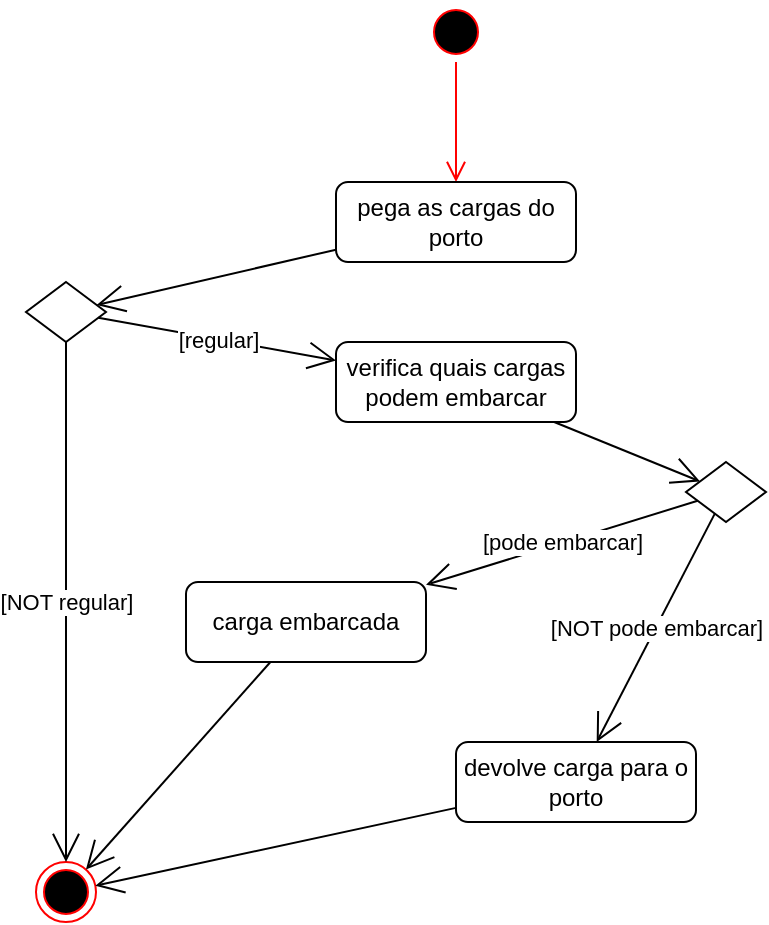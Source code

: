 <mxfile version="20.6.2" type="device"><diagram name="Page-1" id="0783ab3e-0a74-02c8-0abd-f7b4e66b4bec"><mxGraphModel dx="868" dy="530" grid="1" gridSize="10" guides="1" tooltips="1" connect="1" arrows="1" fold="1" page="1" pageScale="1" pageWidth="850" pageHeight="1100" background="none" math="0" shadow="0"><root><mxCell id="0"/><mxCell id="1" parent="0"/><mxCell id="DvEcgO_xkPTAWVNTl7DA-1" value="" style="ellipse;html=1;shape=startState;fillColor=#000000;strokeColor=#ff0000;" parent="1" vertex="1"><mxGeometry x="410" y="320" width="30" height="30" as="geometry"/></mxCell><mxCell id="DvEcgO_xkPTAWVNTl7DA-2" value="" style="edgeStyle=orthogonalEdgeStyle;html=1;verticalAlign=bottom;endArrow=open;endSize=8;strokeColor=#ff0000;rounded=0;" parent="1" source="DvEcgO_xkPTAWVNTl7DA-1" target="DvEcgO_xkPTAWVNTl7DA-3" edge="1"><mxGeometry relative="1" as="geometry"><mxPoint x="425" y="410" as="targetPoint"/></mxGeometry></mxCell><mxCell id="DvEcgO_xkPTAWVNTl7DA-3" value="pega as cargas do porto" style="rounded=1;whiteSpace=wrap;html=1;" parent="1" vertex="1"><mxGeometry x="365" y="410" width="120" height="40" as="geometry"/></mxCell><mxCell id="DvEcgO_xkPTAWVNTl7DA-4" value="verifica quais cargas podem embarcar" style="rounded=1;whiteSpace=wrap;html=1;" parent="1" vertex="1"><mxGeometry x="365" y="490" width="120" height="40" as="geometry"/></mxCell><mxCell id="DvEcgO_xkPTAWVNTl7DA-6" value="carga embarcada" style="rounded=1;whiteSpace=wrap;html=1;" parent="1" vertex="1"><mxGeometry x="290" y="610" width="120" height="40" as="geometry"/></mxCell><mxCell id="DvEcgO_xkPTAWVNTl7DA-8" value="" style="rhombus;whiteSpace=wrap;html=1;" parent="1" vertex="1"><mxGeometry x="210" y="460" width="40" height="30" as="geometry"/></mxCell><mxCell id="DvEcgO_xkPTAWVNTl7DA-9" value="" style="endArrow=open;endFill=1;endSize=12;html=1;rounded=0;" parent="1" source="DvEcgO_xkPTAWVNTl7DA-3" target="DvEcgO_xkPTAWVNTl7DA-8" edge="1"><mxGeometry width="160" relative="1" as="geometry"><mxPoint x="350" y="570" as="sourcePoint"/><mxPoint x="280" y="430" as="targetPoint"/></mxGeometry></mxCell><mxCell id="DvEcgO_xkPTAWVNTl7DA-10" value="[regular]" style="endArrow=open;endFill=1;endSize=12;html=1;rounded=0;" parent="1" source="DvEcgO_xkPTAWVNTl7DA-8" target="DvEcgO_xkPTAWVNTl7DA-4" edge="1"><mxGeometry width="160" relative="1" as="geometry"><mxPoint x="350" y="570" as="sourcePoint"/><mxPoint x="510" y="570" as="targetPoint"/></mxGeometry></mxCell><mxCell id="DvEcgO_xkPTAWVNTl7DA-12" value="" style="ellipse;html=1;shape=endState;fillColor=#000000;strokeColor=#ff0000;" parent="1" vertex="1"><mxGeometry x="215" y="750" width="30" height="30" as="geometry"/></mxCell><mxCell id="DvEcgO_xkPTAWVNTl7DA-13" value="[NOT regular]" style="endArrow=open;endFill=1;endSize=12;html=1;rounded=0;" parent="1" source="DvEcgO_xkPTAWVNTl7DA-8" target="DvEcgO_xkPTAWVNTl7DA-12" edge="1"><mxGeometry width="160" relative="1" as="geometry"><mxPoint x="350" y="570" as="sourcePoint"/><mxPoint x="510" y="570" as="targetPoint"/></mxGeometry></mxCell><mxCell id="DvEcgO_xkPTAWVNTl7DA-14" value="" style="rhombus;whiteSpace=wrap;html=1;" parent="1" vertex="1"><mxGeometry x="540" y="550" width="40" height="30" as="geometry"/></mxCell><mxCell id="DvEcgO_xkPTAWVNTl7DA-15" value="" style="endArrow=open;endFill=1;endSize=12;html=1;rounded=0;" parent="1" source="DvEcgO_xkPTAWVNTl7DA-4" target="DvEcgO_xkPTAWVNTl7DA-14" edge="1"><mxGeometry width="160" relative="1" as="geometry"><mxPoint x="350" y="570" as="sourcePoint"/><mxPoint x="510" y="570" as="targetPoint"/></mxGeometry></mxCell><mxCell id="DvEcgO_xkPTAWVNTl7DA-16" value="[pode embarcar]" style="endArrow=open;endFill=1;endSize=12;html=1;rounded=0;" parent="1" source="DvEcgO_xkPTAWVNTl7DA-14" target="DvEcgO_xkPTAWVNTl7DA-6" edge="1"><mxGeometry width="160" relative="1" as="geometry"><mxPoint x="580" y="630" as="sourcePoint"/><mxPoint x="510" y="570" as="targetPoint"/></mxGeometry></mxCell><mxCell id="DvEcgO_xkPTAWVNTl7DA-18" value="" style="endArrow=open;endFill=1;endSize=12;html=1;rounded=0;" parent="1" source="DvEcgO_xkPTAWVNTl7DA-6" target="DvEcgO_xkPTAWVNTl7DA-12" edge="1"><mxGeometry width="160" relative="1" as="geometry"><mxPoint x="350" y="570" as="sourcePoint"/><mxPoint x="510" y="570" as="targetPoint"/></mxGeometry></mxCell><mxCell id="DvEcgO_xkPTAWVNTl7DA-19" value="devolve carga para o porto" style="rounded=1;whiteSpace=wrap;html=1;" parent="1" vertex="1"><mxGeometry x="425" y="690" width="120" height="40" as="geometry"/></mxCell><mxCell id="DvEcgO_xkPTAWVNTl7DA-20" value="[NOT pode embarcar]" style="endArrow=open;endFill=1;endSize=12;html=1;rounded=0;" parent="1" source="DvEcgO_xkPTAWVNTl7DA-14" target="DvEcgO_xkPTAWVNTl7DA-19" edge="1"><mxGeometry width="160" relative="1" as="geometry"><mxPoint x="350" y="560" as="sourcePoint"/><mxPoint x="510" y="560" as="targetPoint"/></mxGeometry></mxCell><mxCell id="DvEcgO_xkPTAWVNTl7DA-21" value="" style="endArrow=open;endFill=1;endSize=12;html=1;rounded=0;" parent="1" source="DvEcgO_xkPTAWVNTl7DA-19" target="DvEcgO_xkPTAWVNTl7DA-12" edge="1"><mxGeometry width="160" relative="1" as="geometry"><mxPoint x="350" y="560" as="sourcePoint"/><mxPoint x="510" y="560" as="targetPoint"/></mxGeometry></mxCell></root></mxGraphModel></diagram></mxfile>